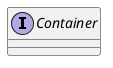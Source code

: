 /'
 ' UML include file for Container interface
 '/

@startuml
interface Container {
!ifdef SHOW_CONTENT
    -- signals --
    +signal void object_added (string id)
    +signal void object_removed (string id)
    +void request_object (string id)
    ----
    +virtual Gee.ArrayList<Dcs.Object> get_descendants (GLib.Type type)
    +virtual Gee.ArrayList<Dcs.Object> get_children (GLib.Type type)
    +virtual void sort_objects ()
    +virtual void print_objects (int depth)
!endif
}
@enduml
